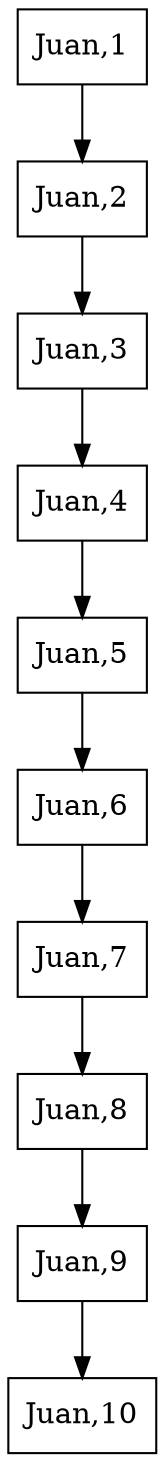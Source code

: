 digraph G{
node [shape=record];
rankdir=UD;
node0 [label="Juan,1"];
node0 -> node1;
node1 [label="Juan,2"];
node1 -> node2;
node2 [label="Juan,3"];
node2 -> node3;
node3 [label="Juan,4"];
node3 -> node4;
node4 [label="Juan,5"];
node4 -> node5;
node5 [label="Juan,6"];
node5 -> node6;
node6 [label="Juan,7"];
node6 -> node7;
node7 [label="Juan,8"];
node7 -> node8;
node8 [label="Juan,9"];
node8 -> node9;
node9 [label="Juan,10"];
}